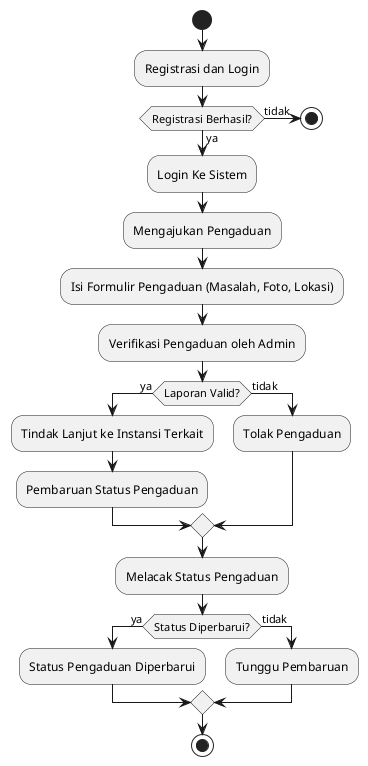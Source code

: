 @startuml
start

:Registrasi dan Login;
if (Registrasi Berhasil?) then (ya)
  :Login Ke Sistem;
else (tidak)
  stop
endif

:Mengajukan Pengaduan;
:Isi Formulir Pengaduan (Masalah, Foto, Lokasi);

:Verifikasi Pengaduan oleh Admin;
if (Laporan Valid?) then (ya)
  :Tindak Lanjut ke Instansi Terkait;
  :Pembaruan Status Pengaduan;
else (tidak)
  :Tolak Pengaduan;
endif

:Melacak Status Pengaduan;
if (Status Diperbarui?) then (ya)
  :Status Pengaduan Diperbarui;
else (tidak)
  :Tunggu Pembaruan;
endif

stop
@enduml
